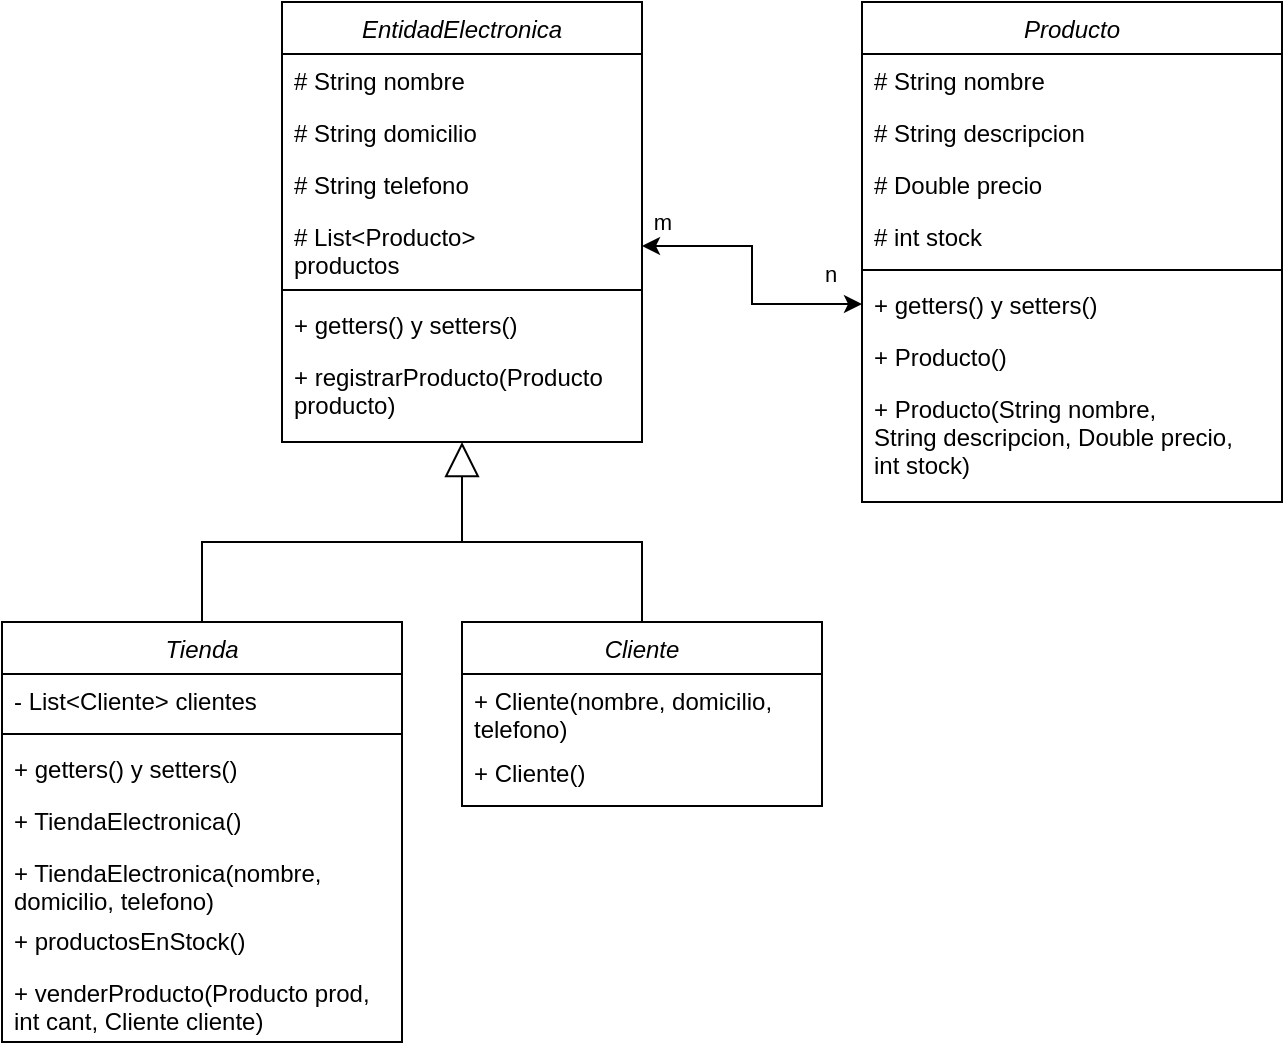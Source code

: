 <mxfile version="22.0.6" type="github">
  <diagram id="C5RBs43oDa-KdzZeNtuy" name="Page-1">
    <mxGraphModel dx="1707" dy="397" grid="1" gridSize="10" guides="1" tooltips="1" connect="1" arrows="1" fold="1" page="1" pageScale="1" pageWidth="827" pageHeight="1169" math="0" shadow="0">
      <root>
        <mxCell id="WIyWlLk6GJQsqaUBKTNV-0" />
        <mxCell id="WIyWlLk6GJQsqaUBKTNV-1" parent="WIyWlLk6GJQsqaUBKTNV-0" />
        <mxCell id="zkfFHV4jXpPFQw0GAbJ--0" value="Producto" style="swimlane;fontStyle=2;align=center;verticalAlign=top;childLayout=stackLayout;horizontal=1;startSize=26;horizontalStack=0;resizeParent=1;resizeLast=0;collapsible=1;marginBottom=0;rounded=0;shadow=0;strokeWidth=1;" parent="WIyWlLk6GJQsqaUBKTNV-1" vertex="1">
          <mxGeometry x="170" width="210" height="250" as="geometry">
            <mxRectangle x="220" y="120" width="160" height="26" as="alternateBounds" />
          </mxGeometry>
        </mxCell>
        <mxCell id="zkfFHV4jXpPFQw0GAbJ--1" value="# String nombre" style="text;align=left;verticalAlign=top;spacingLeft=4;spacingRight=4;overflow=hidden;rotatable=0;points=[[0,0.5],[1,0.5]];portConstraint=eastwest;" parent="zkfFHV4jXpPFQw0GAbJ--0" vertex="1">
          <mxGeometry y="26" width="210" height="26" as="geometry" />
        </mxCell>
        <mxCell id="zkfFHV4jXpPFQw0GAbJ--2" value="# String descripcion" style="text;align=left;verticalAlign=top;spacingLeft=4;spacingRight=4;overflow=hidden;rotatable=0;points=[[0,0.5],[1,0.5]];portConstraint=eastwest;rounded=0;shadow=0;html=0;" parent="zkfFHV4jXpPFQw0GAbJ--0" vertex="1">
          <mxGeometry y="52" width="210" height="26" as="geometry" />
        </mxCell>
        <mxCell id="zkfFHV4jXpPFQw0GAbJ--3" value="# Double precio" style="text;align=left;verticalAlign=top;spacingLeft=4;spacingRight=4;overflow=hidden;rotatable=0;points=[[0,0.5],[1,0.5]];portConstraint=eastwest;rounded=0;shadow=0;html=0;" parent="zkfFHV4jXpPFQw0GAbJ--0" vertex="1">
          <mxGeometry y="78" width="210" height="26" as="geometry" />
        </mxCell>
        <mxCell id="6Tm3LDUMz_CbWLDTazXE-3" value="# int stock" style="text;align=left;verticalAlign=top;spacingLeft=4;spacingRight=4;overflow=hidden;rotatable=0;points=[[0,0.5],[1,0.5]];portConstraint=eastwest;rounded=0;shadow=0;html=0;" vertex="1" parent="zkfFHV4jXpPFQw0GAbJ--0">
          <mxGeometry y="104" width="210" height="26" as="geometry" />
        </mxCell>
        <mxCell id="zkfFHV4jXpPFQw0GAbJ--4" value="" style="line;html=1;strokeWidth=1;align=left;verticalAlign=middle;spacingTop=-1;spacingLeft=3;spacingRight=3;rotatable=0;labelPosition=right;points=[];portConstraint=eastwest;" parent="zkfFHV4jXpPFQw0GAbJ--0" vertex="1">
          <mxGeometry y="130" width="210" height="8" as="geometry" />
        </mxCell>
        <mxCell id="zkfFHV4jXpPFQw0GAbJ--5" value="+ getters() y setters()" style="text;align=left;verticalAlign=top;spacingLeft=4;spacingRight=4;overflow=hidden;rotatable=0;points=[[0,0.5],[1,0.5]];portConstraint=eastwest;" parent="zkfFHV4jXpPFQw0GAbJ--0" vertex="1">
          <mxGeometry y="138" width="210" height="26" as="geometry" />
        </mxCell>
        <mxCell id="6Tm3LDUMz_CbWLDTazXE-84" value="+ Producto()" style="text;align=left;verticalAlign=top;spacingLeft=4;spacingRight=4;overflow=hidden;rotatable=0;points=[[0,0.5],[1,0.5]];portConstraint=eastwest;" vertex="1" parent="zkfFHV4jXpPFQw0GAbJ--0">
          <mxGeometry y="164" width="210" height="26" as="geometry" />
        </mxCell>
        <mxCell id="6Tm3LDUMz_CbWLDTazXE-85" value="+ Producto(String nombre, &#xa;String descripcion, Double precio,&#xa;int stock)" style="text;align=left;verticalAlign=top;spacingLeft=4;spacingRight=4;overflow=hidden;rotatable=0;points=[[0,0.5],[1,0.5]];portConstraint=eastwest;" vertex="1" parent="zkfFHV4jXpPFQw0GAbJ--0">
          <mxGeometry y="190" width="210" height="50" as="geometry" />
        </mxCell>
        <mxCell id="6Tm3LDUMz_CbWLDTazXE-82" style="edgeStyle=orthogonalEdgeStyle;rounded=0;orthogonalLoop=1;jettySize=auto;html=1;exitX=0.5;exitY=0;exitDx=0;exitDy=0;endArrow=none;endFill=0;" edge="1" parent="WIyWlLk6GJQsqaUBKTNV-1" source="6Tm3LDUMz_CbWLDTazXE-33">
          <mxGeometry relative="1" as="geometry">
            <mxPoint x="-30" y="270" as="targetPoint" />
            <Array as="points">
              <mxPoint x="60" y="270" />
            </Array>
          </mxGeometry>
        </mxCell>
        <mxCell id="6Tm3LDUMz_CbWLDTazXE-33" value="Cliente" style="swimlane;fontStyle=2;align=center;verticalAlign=top;childLayout=stackLayout;horizontal=1;startSize=26;horizontalStack=0;resizeParent=1;resizeLast=0;collapsible=1;marginBottom=0;rounded=0;shadow=0;strokeWidth=1;" vertex="1" parent="WIyWlLk6GJQsqaUBKTNV-1">
          <mxGeometry x="-30" y="310" width="180" height="92" as="geometry">
            <mxRectangle x="220" y="120" width="160" height="26" as="alternateBounds" />
          </mxGeometry>
        </mxCell>
        <mxCell id="6Tm3LDUMz_CbWLDTazXE-55" value="+ Cliente(nombre, domicilio, &#xa;telefono)" style="text;align=left;verticalAlign=top;spacingLeft=4;spacingRight=4;overflow=hidden;rotatable=0;points=[[0,0.5],[1,0.5]];portConstraint=eastwest;" vertex="1" parent="6Tm3LDUMz_CbWLDTazXE-33">
          <mxGeometry y="26" width="180" height="36" as="geometry" />
        </mxCell>
        <mxCell id="6Tm3LDUMz_CbWLDTazXE-56" value="+ Cliente()" style="text;align=left;verticalAlign=top;spacingLeft=4;spacingRight=4;overflow=hidden;rotatable=0;points=[[0,0.5],[1,0.5]];portConstraint=eastwest;" vertex="1" parent="6Tm3LDUMz_CbWLDTazXE-33">
          <mxGeometry y="62" width="180" height="30" as="geometry" />
        </mxCell>
        <mxCell id="6Tm3LDUMz_CbWLDTazXE-81" style="edgeStyle=orthogonalEdgeStyle;rounded=0;orthogonalLoop=1;jettySize=auto;html=1;exitX=0.5;exitY=0;exitDx=0;exitDy=0;entryX=0.5;entryY=1;entryDx=0;entryDy=0;endArrow=block;endFill=0;endSize=15;" edge="1" parent="WIyWlLk6GJQsqaUBKTNV-1" source="6Tm3LDUMz_CbWLDTazXE-42" target="6Tm3LDUMz_CbWLDTazXE-71">
          <mxGeometry relative="1" as="geometry" />
        </mxCell>
        <mxCell id="6Tm3LDUMz_CbWLDTazXE-42" value="Tienda" style="swimlane;fontStyle=2;align=center;verticalAlign=top;childLayout=stackLayout;horizontal=1;startSize=26;horizontalStack=0;resizeParent=1;resizeLast=0;collapsible=1;marginBottom=0;rounded=0;shadow=0;strokeWidth=1;" vertex="1" parent="WIyWlLk6GJQsqaUBKTNV-1">
          <mxGeometry x="-260" y="310" width="200" height="210" as="geometry">
            <mxRectangle x="220" y="120" width="160" height="26" as="alternateBounds" />
          </mxGeometry>
        </mxCell>
        <mxCell id="6Tm3LDUMz_CbWLDTazXE-46" value="- List&lt;Cliente&gt; clientes" style="text;align=left;verticalAlign=top;spacingLeft=4;spacingRight=4;overflow=hidden;rotatable=0;points=[[0,0.5],[1,0.5]];portConstraint=eastwest;rounded=0;shadow=0;html=0;" vertex="1" parent="6Tm3LDUMz_CbWLDTazXE-42">
          <mxGeometry y="26" width="200" height="26" as="geometry" />
        </mxCell>
        <mxCell id="6Tm3LDUMz_CbWLDTazXE-47" value="" style="line;html=1;strokeWidth=1;align=left;verticalAlign=middle;spacingTop=-1;spacingLeft=3;spacingRight=3;rotatable=0;labelPosition=right;points=[];portConstraint=eastwest;" vertex="1" parent="6Tm3LDUMz_CbWLDTazXE-42">
          <mxGeometry y="52" width="200" height="8" as="geometry" />
        </mxCell>
        <mxCell id="6Tm3LDUMz_CbWLDTazXE-48" value="+ getters() y setters()" style="text;align=left;verticalAlign=top;spacingLeft=4;spacingRight=4;overflow=hidden;rotatable=0;points=[[0,0.5],[1,0.5]];portConstraint=eastwest;" vertex="1" parent="6Tm3LDUMz_CbWLDTazXE-42">
          <mxGeometry y="60" width="200" height="26" as="geometry" />
        </mxCell>
        <mxCell id="6Tm3LDUMz_CbWLDTazXE-52" value="+ TiendaElectronica()" style="text;align=left;verticalAlign=top;spacingLeft=4;spacingRight=4;overflow=hidden;rotatable=0;points=[[0,0.5],[1,0.5]];portConstraint=eastwest;" vertex="1" parent="6Tm3LDUMz_CbWLDTazXE-42">
          <mxGeometry y="86" width="200" height="26" as="geometry" />
        </mxCell>
        <mxCell id="6Tm3LDUMz_CbWLDTazXE-53" value="+ TiendaElectronica(nombre, &#xa;domicilio, telefono)" style="text;align=left;verticalAlign=top;spacingLeft=4;spacingRight=4;overflow=hidden;rotatable=0;points=[[0,0.5],[1,0.5]];portConstraint=eastwest;" vertex="1" parent="6Tm3LDUMz_CbWLDTazXE-42">
          <mxGeometry y="112" width="200" height="34" as="geometry" />
        </mxCell>
        <mxCell id="6Tm3LDUMz_CbWLDTazXE-50" value="+ productosEnStock()" style="text;align=left;verticalAlign=top;spacingLeft=4;spacingRight=4;overflow=hidden;rotatable=0;points=[[0,0.5],[1,0.5]];portConstraint=eastwest;" vertex="1" parent="6Tm3LDUMz_CbWLDTazXE-42">
          <mxGeometry y="146" width="200" height="26" as="geometry" />
        </mxCell>
        <mxCell id="6Tm3LDUMz_CbWLDTazXE-83" value="+ venderProducto(Producto prod,&#xa;int cant, Cliente cliente)" style="text;align=left;verticalAlign=top;spacingLeft=4;spacingRight=4;overflow=hidden;rotatable=0;points=[[0,0.5],[1,0.5]];portConstraint=eastwest;" vertex="1" parent="6Tm3LDUMz_CbWLDTazXE-42">
          <mxGeometry y="172" width="200" height="38" as="geometry" />
        </mxCell>
        <mxCell id="6Tm3LDUMz_CbWLDTazXE-71" value="EntidadElectronica" style="swimlane;fontStyle=2;align=center;verticalAlign=top;childLayout=stackLayout;horizontal=1;startSize=26;horizontalStack=0;resizeParent=1;resizeLast=0;collapsible=1;marginBottom=0;rounded=0;shadow=0;strokeWidth=1;" vertex="1" parent="WIyWlLk6GJQsqaUBKTNV-1">
          <mxGeometry x="-120" width="180" height="220" as="geometry">
            <mxRectangle x="220" y="120" width="160" height="26" as="alternateBounds" />
          </mxGeometry>
        </mxCell>
        <mxCell id="6Tm3LDUMz_CbWLDTazXE-72" value="# String nombre" style="text;align=left;verticalAlign=top;spacingLeft=4;spacingRight=4;overflow=hidden;rotatable=0;points=[[0,0.5],[1,0.5]];portConstraint=eastwest;" vertex="1" parent="6Tm3LDUMz_CbWLDTazXE-71">
          <mxGeometry y="26" width="180" height="26" as="geometry" />
        </mxCell>
        <mxCell id="6Tm3LDUMz_CbWLDTazXE-73" value="# String domicilio" style="text;align=left;verticalAlign=top;spacingLeft=4;spacingRight=4;overflow=hidden;rotatable=0;points=[[0,0.5],[1,0.5]];portConstraint=eastwest;" vertex="1" parent="6Tm3LDUMz_CbWLDTazXE-71">
          <mxGeometry y="52" width="180" height="26" as="geometry" />
        </mxCell>
        <mxCell id="6Tm3LDUMz_CbWLDTazXE-74" value="# String telefono" style="text;align=left;verticalAlign=top;spacingLeft=4;spacingRight=4;overflow=hidden;rotatable=0;points=[[0,0.5],[1,0.5]];portConstraint=eastwest;" vertex="1" parent="6Tm3LDUMz_CbWLDTazXE-71">
          <mxGeometry y="78" width="180" height="26" as="geometry" />
        </mxCell>
        <mxCell id="6Tm3LDUMz_CbWLDTazXE-75" value="# List&lt;Producto&gt;&#xa;productos" style="text;align=left;verticalAlign=top;spacingLeft=4;spacingRight=4;overflow=hidden;rotatable=0;points=[[0,0.5],[1,0.5]];portConstraint=eastwest;rounded=0;shadow=0;html=0;" vertex="1" parent="6Tm3LDUMz_CbWLDTazXE-71">
          <mxGeometry y="104" width="180" height="36" as="geometry" />
        </mxCell>
        <mxCell id="6Tm3LDUMz_CbWLDTazXE-76" value="" style="line;html=1;strokeWidth=1;align=left;verticalAlign=middle;spacingTop=-1;spacingLeft=3;spacingRight=3;rotatable=0;labelPosition=right;points=[];portConstraint=eastwest;" vertex="1" parent="6Tm3LDUMz_CbWLDTazXE-71">
          <mxGeometry y="140" width="180" height="8" as="geometry" />
        </mxCell>
        <mxCell id="6Tm3LDUMz_CbWLDTazXE-77" value="+ getters() y setters()" style="text;align=left;verticalAlign=top;spacingLeft=4;spacingRight=4;overflow=hidden;rotatable=0;points=[[0,0.5],[1,0.5]];portConstraint=eastwest;" vertex="1" parent="6Tm3LDUMz_CbWLDTazXE-71">
          <mxGeometry y="148" width="180" height="26" as="geometry" />
        </mxCell>
        <mxCell id="6Tm3LDUMz_CbWLDTazXE-80" value="+ registrarProducto(Producto &#xa;producto)" style="text;align=left;verticalAlign=top;spacingLeft=4;spacingRight=4;overflow=hidden;rotatable=0;points=[[0,0.5],[1,0.5]];portConstraint=eastwest;" vertex="1" parent="6Tm3LDUMz_CbWLDTazXE-71">
          <mxGeometry y="174" width="180" height="46" as="geometry" />
        </mxCell>
        <mxCell id="6Tm3LDUMz_CbWLDTazXE-86" style="edgeStyle=orthogonalEdgeStyle;rounded=0;orthogonalLoop=1;jettySize=auto;html=1;exitX=1;exitY=0.5;exitDx=0;exitDy=0;entryX=0;entryY=0.5;entryDx=0;entryDy=0;startArrow=classic;startFill=1;" edge="1" parent="WIyWlLk6GJQsqaUBKTNV-1" source="6Tm3LDUMz_CbWLDTazXE-75" target="zkfFHV4jXpPFQw0GAbJ--5">
          <mxGeometry relative="1" as="geometry" />
        </mxCell>
        <mxCell id="6Tm3LDUMz_CbWLDTazXE-87" value="m" style="edgeLabel;html=1;align=center;verticalAlign=middle;resizable=0;points=[];" vertex="1" connectable="0" parent="6Tm3LDUMz_CbWLDTazXE-86">
          <mxGeometry x="-0.698" y="-3" relative="1" as="geometry">
            <mxPoint x="-11" y="-15" as="offset" />
          </mxGeometry>
        </mxCell>
        <mxCell id="6Tm3LDUMz_CbWLDTazXE-88" value="n" style="edgeLabel;html=1;align=center;verticalAlign=middle;resizable=0;points=[];" vertex="1" connectable="0" parent="WIyWlLk6GJQsqaUBKTNV-1">
          <mxGeometry x="90" y="110" as="geometry">
            <mxPoint x="64" y="26" as="offset" />
          </mxGeometry>
        </mxCell>
      </root>
    </mxGraphModel>
  </diagram>
</mxfile>
